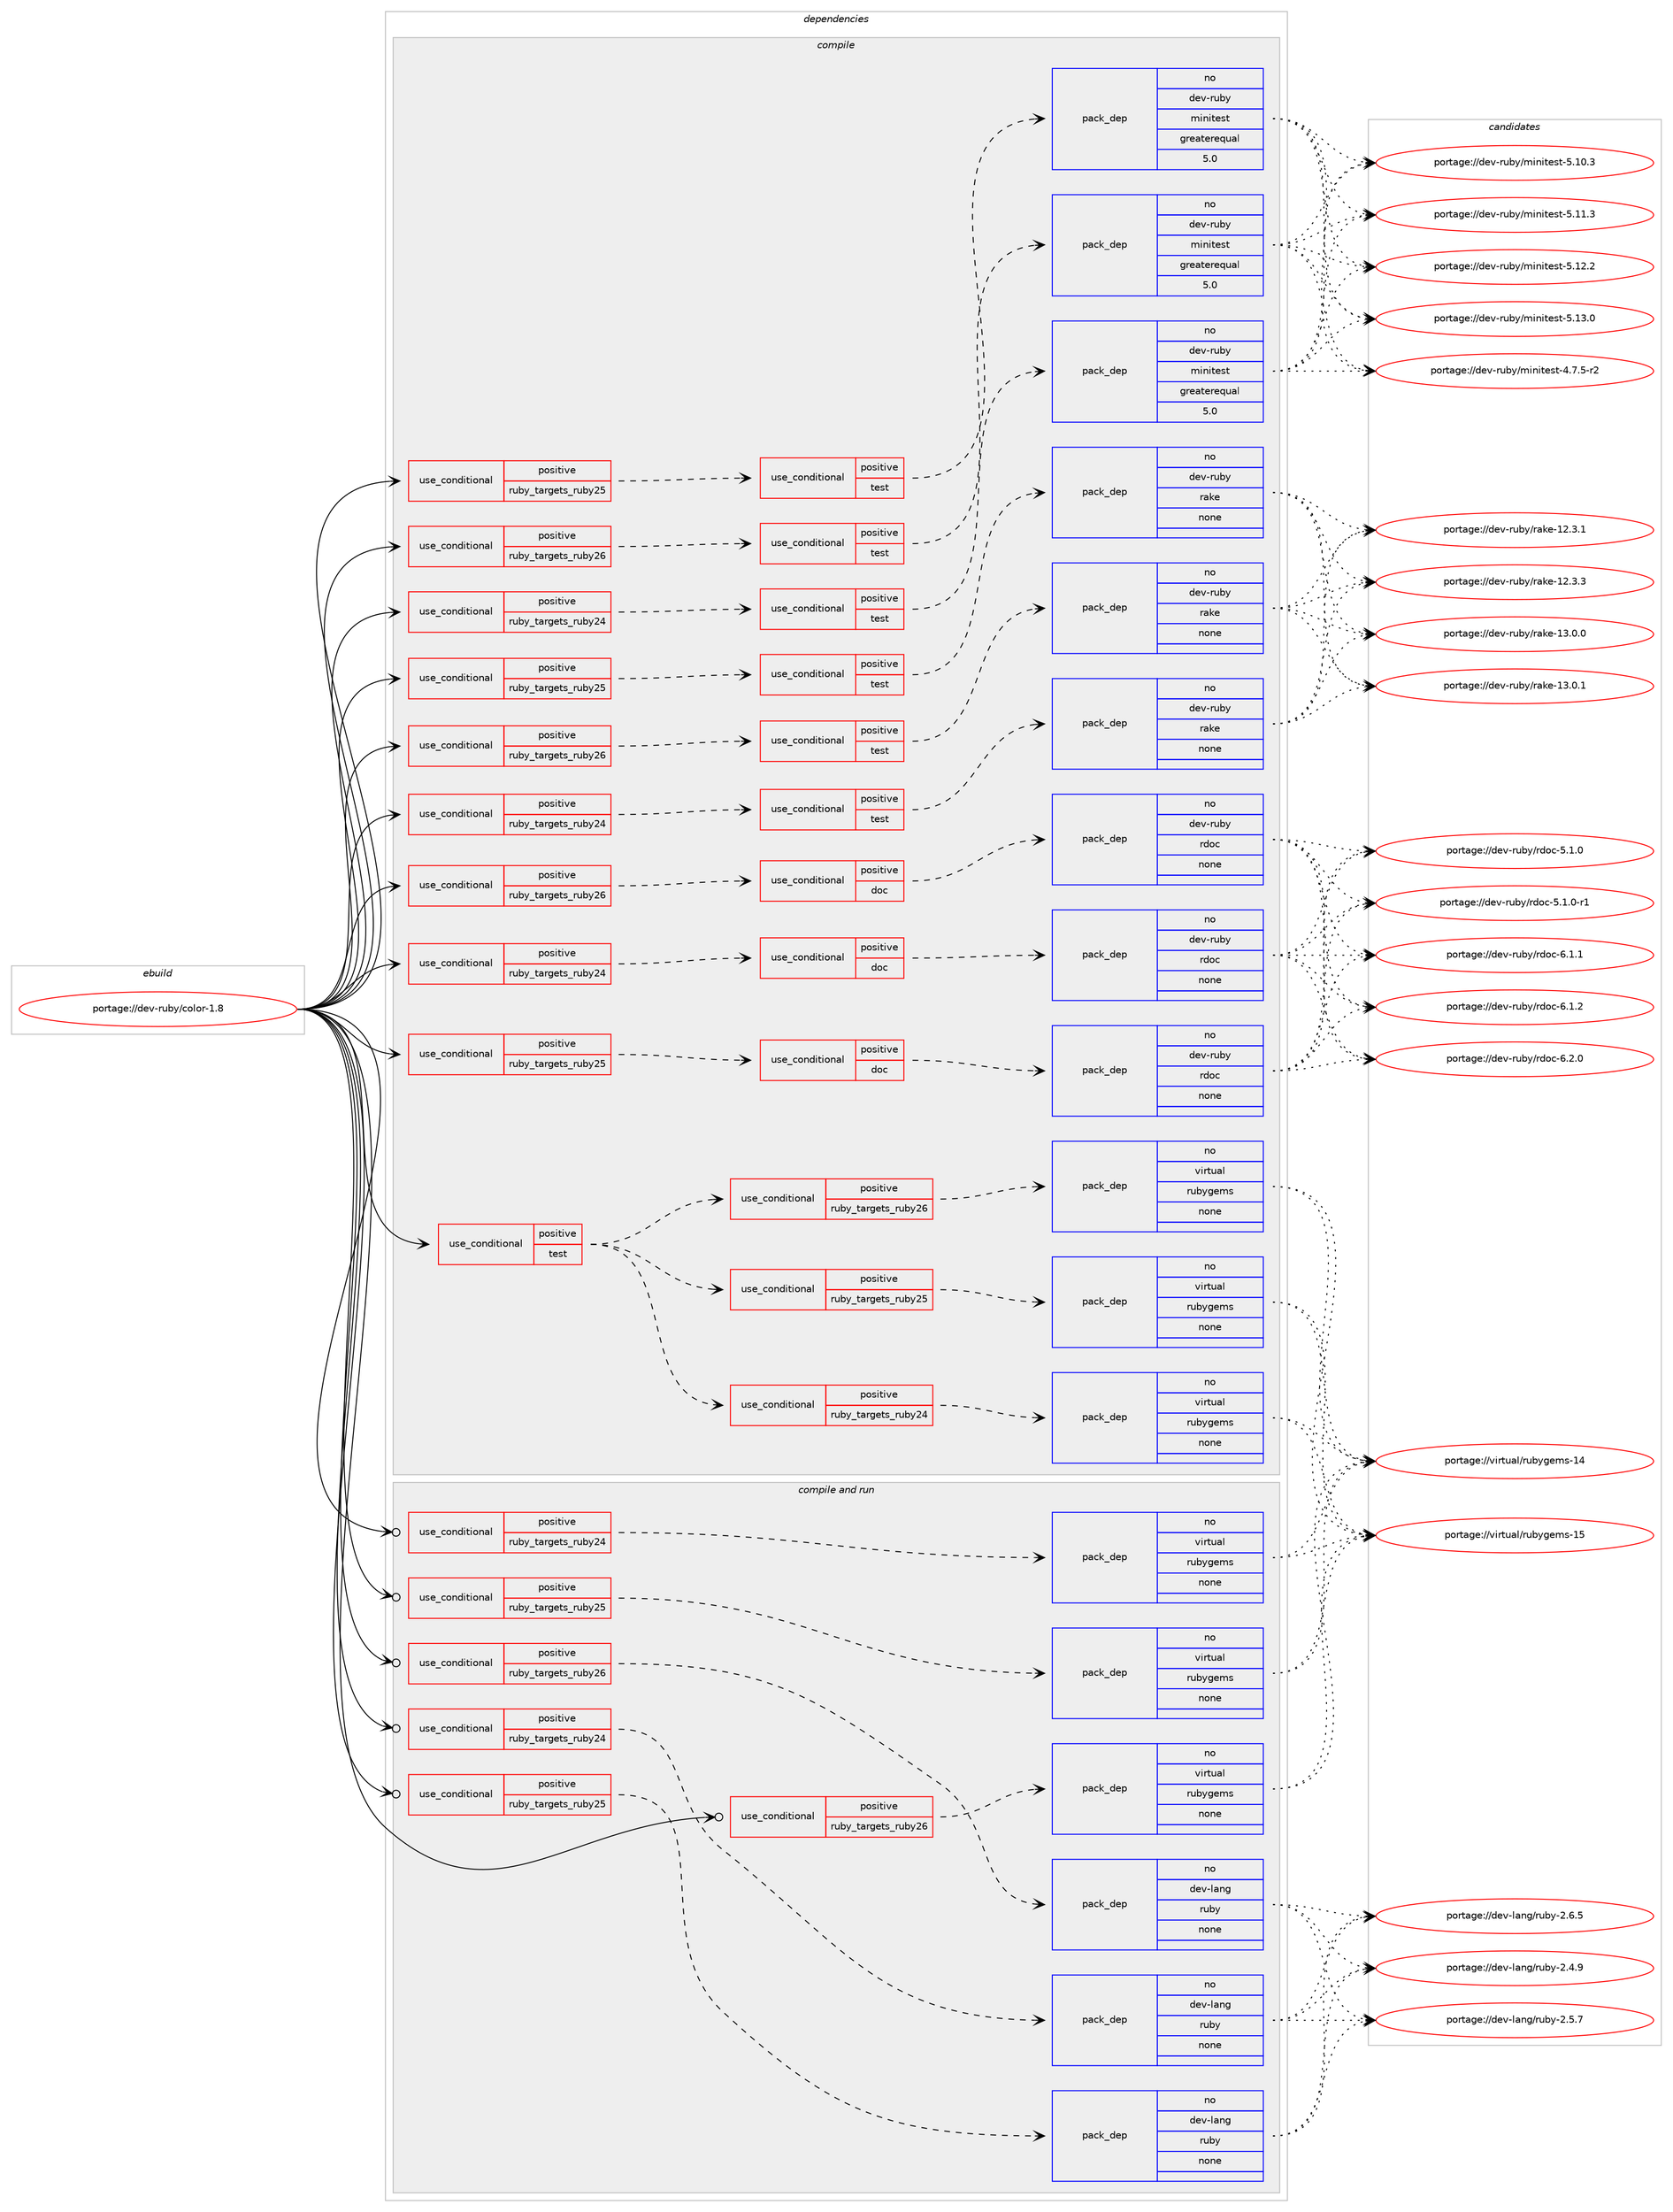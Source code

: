 digraph prolog {

# *************
# Graph options
# *************

newrank=true;
concentrate=true;
compound=true;
graph [rankdir=LR,fontname=Helvetica,fontsize=10,ranksep=1.5];#, ranksep=2.5, nodesep=0.2];
edge  [arrowhead=vee];
node  [fontname=Helvetica,fontsize=10];

# **********
# The ebuild
# **********

subgraph cluster_leftcol {
color=gray;
rank=same;
label=<<i>ebuild</i>>;
id [label="portage://dev-ruby/color-1.8", color=red, width=4, href="../dev-ruby/color-1.8.svg"];
}

# ****************
# The dependencies
# ****************

subgraph cluster_midcol {
color=gray;
label=<<i>dependencies</i>>;
subgraph cluster_compile {
fillcolor="#eeeeee";
style=filled;
label=<<i>compile</i>>;
subgraph cond49602 {
dependency216382 [label=<<TABLE BORDER="0" CELLBORDER="1" CELLSPACING="0" CELLPADDING="4"><TR><TD ROWSPAN="3" CELLPADDING="10">use_conditional</TD></TR><TR><TD>positive</TD></TR><TR><TD>ruby_targets_ruby24</TD></TR></TABLE>>, shape=none, color=red];
subgraph cond49603 {
dependency216383 [label=<<TABLE BORDER="0" CELLBORDER="1" CELLSPACING="0" CELLPADDING="4"><TR><TD ROWSPAN="3" CELLPADDING="10">use_conditional</TD></TR><TR><TD>positive</TD></TR><TR><TD>doc</TD></TR></TABLE>>, shape=none, color=red];
subgraph pack163289 {
dependency216384 [label=<<TABLE BORDER="0" CELLBORDER="1" CELLSPACING="0" CELLPADDING="4" WIDTH="220"><TR><TD ROWSPAN="6" CELLPADDING="30">pack_dep</TD></TR><TR><TD WIDTH="110">no</TD></TR><TR><TD>dev-ruby</TD></TR><TR><TD>rdoc</TD></TR><TR><TD>none</TD></TR><TR><TD></TD></TR></TABLE>>, shape=none, color=blue];
}
dependency216383:e -> dependency216384:w [weight=20,style="dashed",arrowhead="vee"];
}
dependency216382:e -> dependency216383:w [weight=20,style="dashed",arrowhead="vee"];
}
id:e -> dependency216382:w [weight=20,style="solid",arrowhead="vee"];
subgraph cond49604 {
dependency216385 [label=<<TABLE BORDER="0" CELLBORDER="1" CELLSPACING="0" CELLPADDING="4"><TR><TD ROWSPAN="3" CELLPADDING="10">use_conditional</TD></TR><TR><TD>positive</TD></TR><TR><TD>ruby_targets_ruby24</TD></TR></TABLE>>, shape=none, color=red];
subgraph cond49605 {
dependency216386 [label=<<TABLE BORDER="0" CELLBORDER="1" CELLSPACING="0" CELLPADDING="4"><TR><TD ROWSPAN="3" CELLPADDING="10">use_conditional</TD></TR><TR><TD>positive</TD></TR><TR><TD>test</TD></TR></TABLE>>, shape=none, color=red];
subgraph pack163290 {
dependency216387 [label=<<TABLE BORDER="0" CELLBORDER="1" CELLSPACING="0" CELLPADDING="4" WIDTH="220"><TR><TD ROWSPAN="6" CELLPADDING="30">pack_dep</TD></TR><TR><TD WIDTH="110">no</TD></TR><TR><TD>dev-ruby</TD></TR><TR><TD>minitest</TD></TR><TR><TD>greaterequal</TD></TR><TR><TD>5.0</TD></TR></TABLE>>, shape=none, color=blue];
}
dependency216386:e -> dependency216387:w [weight=20,style="dashed",arrowhead="vee"];
}
dependency216385:e -> dependency216386:w [weight=20,style="dashed",arrowhead="vee"];
}
id:e -> dependency216385:w [weight=20,style="solid",arrowhead="vee"];
subgraph cond49606 {
dependency216388 [label=<<TABLE BORDER="0" CELLBORDER="1" CELLSPACING="0" CELLPADDING="4"><TR><TD ROWSPAN="3" CELLPADDING="10">use_conditional</TD></TR><TR><TD>positive</TD></TR><TR><TD>ruby_targets_ruby24</TD></TR></TABLE>>, shape=none, color=red];
subgraph cond49607 {
dependency216389 [label=<<TABLE BORDER="0" CELLBORDER="1" CELLSPACING="0" CELLPADDING="4"><TR><TD ROWSPAN="3" CELLPADDING="10">use_conditional</TD></TR><TR><TD>positive</TD></TR><TR><TD>test</TD></TR></TABLE>>, shape=none, color=red];
subgraph pack163291 {
dependency216390 [label=<<TABLE BORDER="0" CELLBORDER="1" CELLSPACING="0" CELLPADDING="4" WIDTH="220"><TR><TD ROWSPAN="6" CELLPADDING="30">pack_dep</TD></TR><TR><TD WIDTH="110">no</TD></TR><TR><TD>dev-ruby</TD></TR><TR><TD>rake</TD></TR><TR><TD>none</TD></TR><TR><TD></TD></TR></TABLE>>, shape=none, color=blue];
}
dependency216389:e -> dependency216390:w [weight=20,style="dashed",arrowhead="vee"];
}
dependency216388:e -> dependency216389:w [weight=20,style="dashed",arrowhead="vee"];
}
id:e -> dependency216388:w [weight=20,style="solid",arrowhead="vee"];
subgraph cond49608 {
dependency216391 [label=<<TABLE BORDER="0" CELLBORDER="1" CELLSPACING="0" CELLPADDING="4"><TR><TD ROWSPAN="3" CELLPADDING="10">use_conditional</TD></TR><TR><TD>positive</TD></TR><TR><TD>ruby_targets_ruby25</TD></TR></TABLE>>, shape=none, color=red];
subgraph cond49609 {
dependency216392 [label=<<TABLE BORDER="0" CELLBORDER="1" CELLSPACING="0" CELLPADDING="4"><TR><TD ROWSPAN="3" CELLPADDING="10">use_conditional</TD></TR><TR><TD>positive</TD></TR><TR><TD>doc</TD></TR></TABLE>>, shape=none, color=red];
subgraph pack163292 {
dependency216393 [label=<<TABLE BORDER="0" CELLBORDER="1" CELLSPACING="0" CELLPADDING="4" WIDTH="220"><TR><TD ROWSPAN="6" CELLPADDING="30">pack_dep</TD></TR><TR><TD WIDTH="110">no</TD></TR><TR><TD>dev-ruby</TD></TR><TR><TD>rdoc</TD></TR><TR><TD>none</TD></TR><TR><TD></TD></TR></TABLE>>, shape=none, color=blue];
}
dependency216392:e -> dependency216393:w [weight=20,style="dashed",arrowhead="vee"];
}
dependency216391:e -> dependency216392:w [weight=20,style="dashed",arrowhead="vee"];
}
id:e -> dependency216391:w [weight=20,style="solid",arrowhead="vee"];
subgraph cond49610 {
dependency216394 [label=<<TABLE BORDER="0" CELLBORDER="1" CELLSPACING="0" CELLPADDING="4"><TR><TD ROWSPAN="3" CELLPADDING="10">use_conditional</TD></TR><TR><TD>positive</TD></TR><TR><TD>ruby_targets_ruby25</TD></TR></TABLE>>, shape=none, color=red];
subgraph cond49611 {
dependency216395 [label=<<TABLE BORDER="0" CELLBORDER="1" CELLSPACING="0" CELLPADDING="4"><TR><TD ROWSPAN="3" CELLPADDING="10">use_conditional</TD></TR><TR><TD>positive</TD></TR><TR><TD>test</TD></TR></TABLE>>, shape=none, color=red];
subgraph pack163293 {
dependency216396 [label=<<TABLE BORDER="0" CELLBORDER="1" CELLSPACING="0" CELLPADDING="4" WIDTH="220"><TR><TD ROWSPAN="6" CELLPADDING="30">pack_dep</TD></TR><TR><TD WIDTH="110">no</TD></TR><TR><TD>dev-ruby</TD></TR><TR><TD>minitest</TD></TR><TR><TD>greaterequal</TD></TR><TR><TD>5.0</TD></TR></TABLE>>, shape=none, color=blue];
}
dependency216395:e -> dependency216396:w [weight=20,style="dashed",arrowhead="vee"];
}
dependency216394:e -> dependency216395:w [weight=20,style="dashed",arrowhead="vee"];
}
id:e -> dependency216394:w [weight=20,style="solid",arrowhead="vee"];
subgraph cond49612 {
dependency216397 [label=<<TABLE BORDER="0" CELLBORDER="1" CELLSPACING="0" CELLPADDING="4"><TR><TD ROWSPAN="3" CELLPADDING="10">use_conditional</TD></TR><TR><TD>positive</TD></TR><TR><TD>ruby_targets_ruby25</TD></TR></TABLE>>, shape=none, color=red];
subgraph cond49613 {
dependency216398 [label=<<TABLE BORDER="0" CELLBORDER="1" CELLSPACING="0" CELLPADDING="4"><TR><TD ROWSPAN="3" CELLPADDING="10">use_conditional</TD></TR><TR><TD>positive</TD></TR><TR><TD>test</TD></TR></TABLE>>, shape=none, color=red];
subgraph pack163294 {
dependency216399 [label=<<TABLE BORDER="0" CELLBORDER="1" CELLSPACING="0" CELLPADDING="4" WIDTH="220"><TR><TD ROWSPAN="6" CELLPADDING="30">pack_dep</TD></TR><TR><TD WIDTH="110">no</TD></TR><TR><TD>dev-ruby</TD></TR><TR><TD>rake</TD></TR><TR><TD>none</TD></TR><TR><TD></TD></TR></TABLE>>, shape=none, color=blue];
}
dependency216398:e -> dependency216399:w [weight=20,style="dashed",arrowhead="vee"];
}
dependency216397:e -> dependency216398:w [weight=20,style="dashed",arrowhead="vee"];
}
id:e -> dependency216397:w [weight=20,style="solid",arrowhead="vee"];
subgraph cond49614 {
dependency216400 [label=<<TABLE BORDER="0" CELLBORDER="1" CELLSPACING="0" CELLPADDING="4"><TR><TD ROWSPAN="3" CELLPADDING="10">use_conditional</TD></TR><TR><TD>positive</TD></TR><TR><TD>ruby_targets_ruby26</TD></TR></TABLE>>, shape=none, color=red];
subgraph cond49615 {
dependency216401 [label=<<TABLE BORDER="0" CELLBORDER="1" CELLSPACING="0" CELLPADDING="4"><TR><TD ROWSPAN="3" CELLPADDING="10">use_conditional</TD></TR><TR><TD>positive</TD></TR><TR><TD>doc</TD></TR></TABLE>>, shape=none, color=red];
subgraph pack163295 {
dependency216402 [label=<<TABLE BORDER="0" CELLBORDER="1" CELLSPACING="0" CELLPADDING="4" WIDTH="220"><TR><TD ROWSPAN="6" CELLPADDING="30">pack_dep</TD></TR><TR><TD WIDTH="110">no</TD></TR><TR><TD>dev-ruby</TD></TR><TR><TD>rdoc</TD></TR><TR><TD>none</TD></TR><TR><TD></TD></TR></TABLE>>, shape=none, color=blue];
}
dependency216401:e -> dependency216402:w [weight=20,style="dashed",arrowhead="vee"];
}
dependency216400:e -> dependency216401:w [weight=20,style="dashed",arrowhead="vee"];
}
id:e -> dependency216400:w [weight=20,style="solid",arrowhead="vee"];
subgraph cond49616 {
dependency216403 [label=<<TABLE BORDER="0" CELLBORDER="1" CELLSPACING="0" CELLPADDING="4"><TR><TD ROWSPAN="3" CELLPADDING="10">use_conditional</TD></TR><TR><TD>positive</TD></TR><TR><TD>ruby_targets_ruby26</TD></TR></TABLE>>, shape=none, color=red];
subgraph cond49617 {
dependency216404 [label=<<TABLE BORDER="0" CELLBORDER="1" CELLSPACING="0" CELLPADDING="4"><TR><TD ROWSPAN="3" CELLPADDING="10">use_conditional</TD></TR><TR><TD>positive</TD></TR><TR><TD>test</TD></TR></TABLE>>, shape=none, color=red];
subgraph pack163296 {
dependency216405 [label=<<TABLE BORDER="0" CELLBORDER="1" CELLSPACING="0" CELLPADDING="4" WIDTH="220"><TR><TD ROWSPAN="6" CELLPADDING="30">pack_dep</TD></TR><TR><TD WIDTH="110">no</TD></TR><TR><TD>dev-ruby</TD></TR><TR><TD>minitest</TD></TR><TR><TD>greaterequal</TD></TR><TR><TD>5.0</TD></TR></TABLE>>, shape=none, color=blue];
}
dependency216404:e -> dependency216405:w [weight=20,style="dashed",arrowhead="vee"];
}
dependency216403:e -> dependency216404:w [weight=20,style="dashed",arrowhead="vee"];
}
id:e -> dependency216403:w [weight=20,style="solid",arrowhead="vee"];
subgraph cond49618 {
dependency216406 [label=<<TABLE BORDER="0" CELLBORDER="1" CELLSPACING="0" CELLPADDING="4"><TR><TD ROWSPAN="3" CELLPADDING="10">use_conditional</TD></TR><TR><TD>positive</TD></TR><TR><TD>ruby_targets_ruby26</TD></TR></TABLE>>, shape=none, color=red];
subgraph cond49619 {
dependency216407 [label=<<TABLE BORDER="0" CELLBORDER="1" CELLSPACING="0" CELLPADDING="4"><TR><TD ROWSPAN="3" CELLPADDING="10">use_conditional</TD></TR><TR><TD>positive</TD></TR><TR><TD>test</TD></TR></TABLE>>, shape=none, color=red];
subgraph pack163297 {
dependency216408 [label=<<TABLE BORDER="0" CELLBORDER="1" CELLSPACING="0" CELLPADDING="4" WIDTH="220"><TR><TD ROWSPAN="6" CELLPADDING="30">pack_dep</TD></TR><TR><TD WIDTH="110">no</TD></TR><TR><TD>dev-ruby</TD></TR><TR><TD>rake</TD></TR><TR><TD>none</TD></TR><TR><TD></TD></TR></TABLE>>, shape=none, color=blue];
}
dependency216407:e -> dependency216408:w [weight=20,style="dashed",arrowhead="vee"];
}
dependency216406:e -> dependency216407:w [weight=20,style="dashed",arrowhead="vee"];
}
id:e -> dependency216406:w [weight=20,style="solid",arrowhead="vee"];
subgraph cond49620 {
dependency216409 [label=<<TABLE BORDER="0" CELLBORDER="1" CELLSPACING="0" CELLPADDING="4"><TR><TD ROWSPAN="3" CELLPADDING="10">use_conditional</TD></TR><TR><TD>positive</TD></TR><TR><TD>test</TD></TR></TABLE>>, shape=none, color=red];
subgraph cond49621 {
dependency216410 [label=<<TABLE BORDER="0" CELLBORDER="1" CELLSPACING="0" CELLPADDING="4"><TR><TD ROWSPAN="3" CELLPADDING="10">use_conditional</TD></TR><TR><TD>positive</TD></TR><TR><TD>ruby_targets_ruby24</TD></TR></TABLE>>, shape=none, color=red];
subgraph pack163298 {
dependency216411 [label=<<TABLE BORDER="0" CELLBORDER="1" CELLSPACING="0" CELLPADDING="4" WIDTH="220"><TR><TD ROWSPAN="6" CELLPADDING="30">pack_dep</TD></TR><TR><TD WIDTH="110">no</TD></TR><TR><TD>virtual</TD></TR><TR><TD>rubygems</TD></TR><TR><TD>none</TD></TR><TR><TD></TD></TR></TABLE>>, shape=none, color=blue];
}
dependency216410:e -> dependency216411:w [weight=20,style="dashed",arrowhead="vee"];
}
dependency216409:e -> dependency216410:w [weight=20,style="dashed",arrowhead="vee"];
subgraph cond49622 {
dependency216412 [label=<<TABLE BORDER="0" CELLBORDER="1" CELLSPACING="0" CELLPADDING="4"><TR><TD ROWSPAN="3" CELLPADDING="10">use_conditional</TD></TR><TR><TD>positive</TD></TR><TR><TD>ruby_targets_ruby25</TD></TR></TABLE>>, shape=none, color=red];
subgraph pack163299 {
dependency216413 [label=<<TABLE BORDER="0" CELLBORDER="1" CELLSPACING="0" CELLPADDING="4" WIDTH="220"><TR><TD ROWSPAN="6" CELLPADDING="30">pack_dep</TD></TR><TR><TD WIDTH="110">no</TD></TR><TR><TD>virtual</TD></TR><TR><TD>rubygems</TD></TR><TR><TD>none</TD></TR><TR><TD></TD></TR></TABLE>>, shape=none, color=blue];
}
dependency216412:e -> dependency216413:w [weight=20,style="dashed",arrowhead="vee"];
}
dependency216409:e -> dependency216412:w [weight=20,style="dashed",arrowhead="vee"];
subgraph cond49623 {
dependency216414 [label=<<TABLE BORDER="0" CELLBORDER="1" CELLSPACING="0" CELLPADDING="4"><TR><TD ROWSPAN="3" CELLPADDING="10">use_conditional</TD></TR><TR><TD>positive</TD></TR><TR><TD>ruby_targets_ruby26</TD></TR></TABLE>>, shape=none, color=red];
subgraph pack163300 {
dependency216415 [label=<<TABLE BORDER="0" CELLBORDER="1" CELLSPACING="0" CELLPADDING="4" WIDTH="220"><TR><TD ROWSPAN="6" CELLPADDING="30">pack_dep</TD></TR><TR><TD WIDTH="110">no</TD></TR><TR><TD>virtual</TD></TR><TR><TD>rubygems</TD></TR><TR><TD>none</TD></TR><TR><TD></TD></TR></TABLE>>, shape=none, color=blue];
}
dependency216414:e -> dependency216415:w [weight=20,style="dashed",arrowhead="vee"];
}
dependency216409:e -> dependency216414:w [weight=20,style="dashed",arrowhead="vee"];
}
id:e -> dependency216409:w [weight=20,style="solid",arrowhead="vee"];
}
subgraph cluster_compileandrun {
fillcolor="#eeeeee";
style=filled;
label=<<i>compile and run</i>>;
subgraph cond49624 {
dependency216416 [label=<<TABLE BORDER="0" CELLBORDER="1" CELLSPACING="0" CELLPADDING="4"><TR><TD ROWSPAN="3" CELLPADDING="10">use_conditional</TD></TR><TR><TD>positive</TD></TR><TR><TD>ruby_targets_ruby24</TD></TR></TABLE>>, shape=none, color=red];
subgraph pack163301 {
dependency216417 [label=<<TABLE BORDER="0" CELLBORDER="1" CELLSPACING="0" CELLPADDING="4" WIDTH="220"><TR><TD ROWSPAN="6" CELLPADDING="30">pack_dep</TD></TR><TR><TD WIDTH="110">no</TD></TR><TR><TD>dev-lang</TD></TR><TR><TD>ruby</TD></TR><TR><TD>none</TD></TR><TR><TD></TD></TR></TABLE>>, shape=none, color=blue];
}
dependency216416:e -> dependency216417:w [weight=20,style="dashed",arrowhead="vee"];
}
id:e -> dependency216416:w [weight=20,style="solid",arrowhead="odotvee"];
subgraph cond49625 {
dependency216418 [label=<<TABLE BORDER="0" CELLBORDER="1" CELLSPACING="0" CELLPADDING="4"><TR><TD ROWSPAN="3" CELLPADDING="10">use_conditional</TD></TR><TR><TD>positive</TD></TR><TR><TD>ruby_targets_ruby24</TD></TR></TABLE>>, shape=none, color=red];
subgraph pack163302 {
dependency216419 [label=<<TABLE BORDER="0" CELLBORDER="1" CELLSPACING="0" CELLPADDING="4" WIDTH="220"><TR><TD ROWSPAN="6" CELLPADDING="30">pack_dep</TD></TR><TR><TD WIDTH="110">no</TD></TR><TR><TD>virtual</TD></TR><TR><TD>rubygems</TD></TR><TR><TD>none</TD></TR><TR><TD></TD></TR></TABLE>>, shape=none, color=blue];
}
dependency216418:e -> dependency216419:w [weight=20,style="dashed",arrowhead="vee"];
}
id:e -> dependency216418:w [weight=20,style="solid",arrowhead="odotvee"];
subgraph cond49626 {
dependency216420 [label=<<TABLE BORDER="0" CELLBORDER="1" CELLSPACING="0" CELLPADDING="4"><TR><TD ROWSPAN="3" CELLPADDING="10">use_conditional</TD></TR><TR><TD>positive</TD></TR><TR><TD>ruby_targets_ruby25</TD></TR></TABLE>>, shape=none, color=red];
subgraph pack163303 {
dependency216421 [label=<<TABLE BORDER="0" CELLBORDER="1" CELLSPACING="0" CELLPADDING="4" WIDTH="220"><TR><TD ROWSPAN="6" CELLPADDING="30">pack_dep</TD></TR><TR><TD WIDTH="110">no</TD></TR><TR><TD>dev-lang</TD></TR><TR><TD>ruby</TD></TR><TR><TD>none</TD></TR><TR><TD></TD></TR></TABLE>>, shape=none, color=blue];
}
dependency216420:e -> dependency216421:w [weight=20,style="dashed",arrowhead="vee"];
}
id:e -> dependency216420:w [weight=20,style="solid",arrowhead="odotvee"];
subgraph cond49627 {
dependency216422 [label=<<TABLE BORDER="0" CELLBORDER="1" CELLSPACING="0" CELLPADDING="4"><TR><TD ROWSPAN="3" CELLPADDING="10">use_conditional</TD></TR><TR><TD>positive</TD></TR><TR><TD>ruby_targets_ruby25</TD></TR></TABLE>>, shape=none, color=red];
subgraph pack163304 {
dependency216423 [label=<<TABLE BORDER="0" CELLBORDER="1" CELLSPACING="0" CELLPADDING="4" WIDTH="220"><TR><TD ROWSPAN="6" CELLPADDING="30">pack_dep</TD></TR><TR><TD WIDTH="110">no</TD></TR><TR><TD>virtual</TD></TR><TR><TD>rubygems</TD></TR><TR><TD>none</TD></TR><TR><TD></TD></TR></TABLE>>, shape=none, color=blue];
}
dependency216422:e -> dependency216423:w [weight=20,style="dashed",arrowhead="vee"];
}
id:e -> dependency216422:w [weight=20,style="solid",arrowhead="odotvee"];
subgraph cond49628 {
dependency216424 [label=<<TABLE BORDER="0" CELLBORDER="1" CELLSPACING="0" CELLPADDING="4"><TR><TD ROWSPAN="3" CELLPADDING="10">use_conditional</TD></TR><TR><TD>positive</TD></TR><TR><TD>ruby_targets_ruby26</TD></TR></TABLE>>, shape=none, color=red];
subgraph pack163305 {
dependency216425 [label=<<TABLE BORDER="0" CELLBORDER="1" CELLSPACING="0" CELLPADDING="4" WIDTH="220"><TR><TD ROWSPAN="6" CELLPADDING="30">pack_dep</TD></TR><TR><TD WIDTH="110">no</TD></TR><TR><TD>dev-lang</TD></TR><TR><TD>ruby</TD></TR><TR><TD>none</TD></TR><TR><TD></TD></TR></TABLE>>, shape=none, color=blue];
}
dependency216424:e -> dependency216425:w [weight=20,style="dashed",arrowhead="vee"];
}
id:e -> dependency216424:w [weight=20,style="solid",arrowhead="odotvee"];
subgraph cond49629 {
dependency216426 [label=<<TABLE BORDER="0" CELLBORDER="1" CELLSPACING="0" CELLPADDING="4"><TR><TD ROWSPAN="3" CELLPADDING="10">use_conditional</TD></TR><TR><TD>positive</TD></TR><TR><TD>ruby_targets_ruby26</TD></TR></TABLE>>, shape=none, color=red];
subgraph pack163306 {
dependency216427 [label=<<TABLE BORDER="0" CELLBORDER="1" CELLSPACING="0" CELLPADDING="4" WIDTH="220"><TR><TD ROWSPAN="6" CELLPADDING="30">pack_dep</TD></TR><TR><TD WIDTH="110">no</TD></TR><TR><TD>virtual</TD></TR><TR><TD>rubygems</TD></TR><TR><TD>none</TD></TR><TR><TD></TD></TR></TABLE>>, shape=none, color=blue];
}
dependency216426:e -> dependency216427:w [weight=20,style="dashed",arrowhead="vee"];
}
id:e -> dependency216426:w [weight=20,style="solid",arrowhead="odotvee"];
}
subgraph cluster_run {
fillcolor="#eeeeee";
style=filled;
label=<<i>run</i>>;
}
}

# **************
# The candidates
# **************

subgraph cluster_choices {
rank=same;
color=gray;
label=<<i>candidates</i>>;

subgraph choice163289 {
color=black;
nodesep=1;
choiceportage10010111845114117981214711410011199455346494648 [label="portage://dev-ruby/rdoc-5.1.0", color=red, width=4,href="../dev-ruby/rdoc-5.1.0.svg"];
choiceportage100101118451141179812147114100111994553464946484511449 [label="portage://dev-ruby/rdoc-5.1.0-r1", color=red, width=4,href="../dev-ruby/rdoc-5.1.0-r1.svg"];
choiceportage10010111845114117981214711410011199455446494649 [label="portage://dev-ruby/rdoc-6.1.1", color=red, width=4,href="../dev-ruby/rdoc-6.1.1.svg"];
choiceportage10010111845114117981214711410011199455446494650 [label="portage://dev-ruby/rdoc-6.1.2", color=red, width=4,href="../dev-ruby/rdoc-6.1.2.svg"];
choiceportage10010111845114117981214711410011199455446504648 [label="portage://dev-ruby/rdoc-6.2.0", color=red, width=4,href="../dev-ruby/rdoc-6.2.0.svg"];
dependency216384:e -> choiceportage10010111845114117981214711410011199455346494648:w [style=dotted,weight="100"];
dependency216384:e -> choiceportage100101118451141179812147114100111994553464946484511449:w [style=dotted,weight="100"];
dependency216384:e -> choiceportage10010111845114117981214711410011199455446494649:w [style=dotted,weight="100"];
dependency216384:e -> choiceportage10010111845114117981214711410011199455446494650:w [style=dotted,weight="100"];
dependency216384:e -> choiceportage10010111845114117981214711410011199455446504648:w [style=dotted,weight="100"];
}
subgraph choice163290 {
color=black;
nodesep=1;
choiceportage1001011184511411798121471091051101051161011151164552465546534511450 [label="portage://dev-ruby/minitest-4.7.5-r2", color=red, width=4,href="../dev-ruby/minitest-4.7.5-r2.svg"];
choiceportage10010111845114117981214710910511010511610111511645534649484651 [label="portage://dev-ruby/minitest-5.10.3", color=red, width=4,href="../dev-ruby/minitest-5.10.3.svg"];
choiceportage10010111845114117981214710910511010511610111511645534649494651 [label="portage://dev-ruby/minitest-5.11.3", color=red, width=4,href="../dev-ruby/minitest-5.11.3.svg"];
choiceportage10010111845114117981214710910511010511610111511645534649504650 [label="portage://dev-ruby/minitest-5.12.2", color=red, width=4,href="../dev-ruby/minitest-5.12.2.svg"];
choiceportage10010111845114117981214710910511010511610111511645534649514648 [label="portage://dev-ruby/minitest-5.13.0", color=red, width=4,href="../dev-ruby/minitest-5.13.0.svg"];
dependency216387:e -> choiceportage1001011184511411798121471091051101051161011151164552465546534511450:w [style=dotted,weight="100"];
dependency216387:e -> choiceportage10010111845114117981214710910511010511610111511645534649484651:w [style=dotted,weight="100"];
dependency216387:e -> choiceportage10010111845114117981214710910511010511610111511645534649494651:w [style=dotted,weight="100"];
dependency216387:e -> choiceportage10010111845114117981214710910511010511610111511645534649504650:w [style=dotted,weight="100"];
dependency216387:e -> choiceportage10010111845114117981214710910511010511610111511645534649514648:w [style=dotted,weight="100"];
}
subgraph choice163291 {
color=black;
nodesep=1;
choiceportage1001011184511411798121471149710710145495046514649 [label="portage://dev-ruby/rake-12.3.1", color=red, width=4,href="../dev-ruby/rake-12.3.1.svg"];
choiceportage1001011184511411798121471149710710145495046514651 [label="portage://dev-ruby/rake-12.3.3", color=red, width=4,href="../dev-ruby/rake-12.3.3.svg"];
choiceportage1001011184511411798121471149710710145495146484648 [label="portage://dev-ruby/rake-13.0.0", color=red, width=4,href="../dev-ruby/rake-13.0.0.svg"];
choiceportage1001011184511411798121471149710710145495146484649 [label="portage://dev-ruby/rake-13.0.1", color=red, width=4,href="../dev-ruby/rake-13.0.1.svg"];
dependency216390:e -> choiceportage1001011184511411798121471149710710145495046514649:w [style=dotted,weight="100"];
dependency216390:e -> choiceportage1001011184511411798121471149710710145495046514651:w [style=dotted,weight="100"];
dependency216390:e -> choiceportage1001011184511411798121471149710710145495146484648:w [style=dotted,weight="100"];
dependency216390:e -> choiceportage1001011184511411798121471149710710145495146484649:w [style=dotted,weight="100"];
}
subgraph choice163292 {
color=black;
nodesep=1;
choiceportage10010111845114117981214711410011199455346494648 [label="portage://dev-ruby/rdoc-5.1.0", color=red, width=4,href="../dev-ruby/rdoc-5.1.0.svg"];
choiceportage100101118451141179812147114100111994553464946484511449 [label="portage://dev-ruby/rdoc-5.1.0-r1", color=red, width=4,href="../dev-ruby/rdoc-5.1.0-r1.svg"];
choiceportage10010111845114117981214711410011199455446494649 [label="portage://dev-ruby/rdoc-6.1.1", color=red, width=4,href="../dev-ruby/rdoc-6.1.1.svg"];
choiceportage10010111845114117981214711410011199455446494650 [label="portage://dev-ruby/rdoc-6.1.2", color=red, width=4,href="../dev-ruby/rdoc-6.1.2.svg"];
choiceportage10010111845114117981214711410011199455446504648 [label="portage://dev-ruby/rdoc-6.2.0", color=red, width=4,href="../dev-ruby/rdoc-6.2.0.svg"];
dependency216393:e -> choiceportage10010111845114117981214711410011199455346494648:w [style=dotted,weight="100"];
dependency216393:e -> choiceportage100101118451141179812147114100111994553464946484511449:w [style=dotted,weight="100"];
dependency216393:e -> choiceportage10010111845114117981214711410011199455446494649:w [style=dotted,weight="100"];
dependency216393:e -> choiceportage10010111845114117981214711410011199455446494650:w [style=dotted,weight="100"];
dependency216393:e -> choiceportage10010111845114117981214711410011199455446504648:w [style=dotted,weight="100"];
}
subgraph choice163293 {
color=black;
nodesep=1;
choiceportage1001011184511411798121471091051101051161011151164552465546534511450 [label="portage://dev-ruby/minitest-4.7.5-r2", color=red, width=4,href="../dev-ruby/minitest-4.7.5-r2.svg"];
choiceportage10010111845114117981214710910511010511610111511645534649484651 [label="portage://dev-ruby/minitest-5.10.3", color=red, width=4,href="../dev-ruby/minitest-5.10.3.svg"];
choiceportage10010111845114117981214710910511010511610111511645534649494651 [label="portage://dev-ruby/minitest-5.11.3", color=red, width=4,href="../dev-ruby/minitest-5.11.3.svg"];
choiceportage10010111845114117981214710910511010511610111511645534649504650 [label="portage://dev-ruby/minitest-5.12.2", color=red, width=4,href="../dev-ruby/minitest-5.12.2.svg"];
choiceportage10010111845114117981214710910511010511610111511645534649514648 [label="portage://dev-ruby/minitest-5.13.0", color=red, width=4,href="../dev-ruby/minitest-5.13.0.svg"];
dependency216396:e -> choiceportage1001011184511411798121471091051101051161011151164552465546534511450:w [style=dotted,weight="100"];
dependency216396:e -> choiceportage10010111845114117981214710910511010511610111511645534649484651:w [style=dotted,weight="100"];
dependency216396:e -> choiceportage10010111845114117981214710910511010511610111511645534649494651:w [style=dotted,weight="100"];
dependency216396:e -> choiceportage10010111845114117981214710910511010511610111511645534649504650:w [style=dotted,weight="100"];
dependency216396:e -> choiceportage10010111845114117981214710910511010511610111511645534649514648:w [style=dotted,weight="100"];
}
subgraph choice163294 {
color=black;
nodesep=1;
choiceportage1001011184511411798121471149710710145495046514649 [label="portage://dev-ruby/rake-12.3.1", color=red, width=4,href="../dev-ruby/rake-12.3.1.svg"];
choiceportage1001011184511411798121471149710710145495046514651 [label="portage://dev-ruby/rake-12.3.3", color=red, width=4,href="../dev-ruby/rake-12.3.3.svg"];
choiceportage1001011184511411798121471149710710145495146484648 [label="portage://dev-ruby/rake-13.0.0", color=red, width=4,href="../dev-ruby/rake-13.0.0.svg"];
choiceportage1001011184511411798121471149710710145495146484649 [label="portage://dev-ruby/rake-13.0.1", color=red, width=4,href="../dev-ruby/rake-13.0.1.svg"];
dependency216399:e -> choiceportage1001011184511411798121471149710710145495046514649:w [style=dotted,weight="100"];
dependency216399:e -> choiceportage1001011184511411798121471149710710145495046514651:w [style=dotted,weight="100"];
dependency216399:e -> choiceportage1001011184511411798121471149710710145495146484648:w [style=dotted,weight="100"];
dependency216399:e -> choiceportage1001011184511411798121471149710710145495146484649:w [style=dotted,weight="100"];
}
subgraph choice163295 {
color=black;
nodesep=1;
choiceportage10010111845114117981214711410011199455346494648 [label="portage://dev-ruby/rdoc-5.1.0", color=red, width=4,href="../dev-ruby/rdoc-5.1.0.svg"];
choiceportage100101118451141179812147114100111994553464946484511449 [label="portage://dev-ruby/rdoc-5.1.0-r1", color=red, width=4,href="../dev-ruby/rdoc-5.1.0-r1.svg"];
choiceportage10010111845114117981214711410011199455446494649 [label="portage://dev-ruby/rdoc-6.1.1", color=red, width=4,href="../dev-ruby/rdoc-6.1.1.svg"];
choiceportage10010111845114117981214711410011199455446494650 [label="portage://dev-ruby/rdoc-6.1.2", color=red, width=4,href="../dev-ruby/rdoc-6.1.2.svg"];
choiceportage10010111845114117981214711410011199455446504648 [label="portage://dev-ruby/rdoc-6.2.0", color=red, width=4,href="../dev-ruby/rdoc-6.2.0.svg"];
dependency216402:e -> choiceportage10010111845114117981214711410011199455346494648:w [style=dotted,weight="100"];
dependency216402:e -> choiceportage100101118451141179812147114100111994553464946484511449:w [style=dotted,weight="100"];
dependency216402:e -> choiceportage10010111845114117981214711410011199455446494649:w [style=dotted,weight="100"];
dependency216402:e -> choiceportage10010111845114117981214711410011199455446494650:w [style=dotted,weight="100"];
dependency216402:e -> choiceportage10010111845114117981214711410011199455446504648:w [style=dotted,weight="100"];
}
subgraph choice163296 {
color=black;
nodesep=1;
choiceportage1001011184511411798121471091051101051161011151164552465546534511450 [label="portage://dev-ruby/minitest-4.7.5-r2", color=red, width=4,href="../dev-ruby/minitest-4.7.5-r2.svg"];
choiceportage10010111845114117981214710910511010511610111511645534649484651 [label="portage://dev-ruby/minitest-5.10.3", color=red, width=4,href="../dev-ruby/minitest-5.10.3.svg"];
choiceportage10010111845114117981214710910511010511610111511645534649494651 [label="portage://dev-ruby/minitest-5.11.3", color=red, width=4,href="../dev-ruby/minitest-5.11.3.svg"];
choiceportage10010111845114117981214710910511010511610111511645534649504650 [label="portage://dev-ruby/minitest-5.12.2", color=red, width=4,href="../dev-ruby/minitest-5.12.2.svg"];
choiceportage10010111845114117981214710910511010511610111511645534649514648 [label="portage://dev-ruby/minitest-5.13.0", color=red, width=4,href="../dev-ruby/minitest-5.13.0.svg"];
dependency216405:e -> choiceportage1001011184511411798121471091051101051161011151164552465546534511450:w [style=dotted,weight="100"];
dependency216405:e -> choiceportage10010111845114117981214710910511010511610111511645534649484651:w [style=dotted,weight="100"];
dependency216405:e -> choiceportage10010111845114117981214710910511010511610111511645534649494651:w [style=dotted,weight="100"];
dependency216405:e -> choiceportage10010111845114117981214710910511010511610111511645534649504650:w [style=dotted,weight="100"];
dependency216405:e -> choiceportage10010111845114117981214710910511010511610111511645534649514648:w [style=dotted,weight="100"];
}
subgraph choice163297 {
color=black;
nodesep=1;
choiceportage1001011184511411798121471149710710145495046514649 [label="portage://dev-ruby/rake-12.3.1", color=red, width=4,href="../dev-ruby/rake-12.3.1.svg"];
choiceportage1001011184511411798121471149710710145495046514651 [label="portage://dev-ruby/rake-12.3.3", color=red, width=4,href="../dev-ruby/rake-12.3.3.svg"];
choiceportage1001011184511411798121471149710710145495146484648 [label="portage://dev-ruby/rake-13.0.0", color=red, width=4,href="../dev-ruby/rake-13.0.0.svg"];
choiceportage1001011184511411798121471149710710145495146484649 [label="portage://dev-ruby/rake-13.0.1", color=red, width=4,href="../dev-ruby/rake-13.0.1.svg"];
dependency216408:e -> choiceportage1001011184511411798121471149710710145495046514649:w [style=dotted,weight="100"];
dependency216408:e -> choiceportage1001011184511411798121471149710710145495046514651:w [style=dotted,weight="100"];
dependency216408:e -> choiceportage1001011184511411798121471149710710145495146484648:w [style=dotted,weight="100"];
dependency216408:e -> choiceportage1001011184511411798121471149710710145495146484649:w [style=dotted,weight="100"];
}
subgraph choice163298 {
color=black;
nodesep=1;
choiceportage118105114116117971084711411798121103101109115454952 [label="portage://virtual/rubygems-14", color=red, width=4,href="../virtual/rubygems-14.svg"];
choiceportage118105114116117971084711411798121103101109115454953 [label="portage://virtual/rubygems-15", color=red, width=4,href="../virtual/rubygems-15.svg"];
dependency216411:e -> choiceportage118105114116117971084711411798121103101109115454952:w [style=dotted,weight="100"];
dependency216411:e -> choiceportage118105114116117971084711411798121103101109115454953:w [style=dotted,weight="100"];
}
subgraph choice163299 {
color=black;
nodesep=1;
choiceportage118105114116117971084711411798121103101109115454952 [label="portage://virtual/rubygems-14", color=red, width=4,href="../virtual/rubygems-14.svg"];
choiceportage118105114116117971084711411798121103101109115454953 [label="portage://virtual/rubygems-15", color=red, width=4,href="../virtual/rubygems-15.svg"];
dependency216413:e -> choiceportage118105114116117971084711411798121103101109115454952:w [style=dotted,weight="100"];
dependency216413:e -> choiceportage118105114116117971084711411798121103101109115454953:w [style=dotted,weight="100"];
}
subgraph choice163300 {
color=black;
nodesep=1;
choiceportage118105114116117971084711411798121103101109115454952 [label="portage://virtual/rubygems-14", color=red, width=4,href="../virtual/rubygems-14.svg"];
choiceportage118105114116117971084711411798121103101109115454953 [label="portage://virtual/rubygems-15", color=red, width=4,href="../virtual/rubygems-15.svg"];
dependency216415:e -> choiceportage118105114116117971084711411798121103101109115454952:w [style=dotted,weight="100"];
dependency216415:e -> choiceportage118105114116117971084711411798121103101109115454953:w [style=dotted,weight="100"];
}
subgraph choice163301 {
color=black;
nodesep=1;
choiceportage10010111845108971101034711411798121455046524657 [label="portage://dev-lang/ruby-2.4.9", color=red, width=4,href="../dev-lang/ruby-2.4.9.svg"];
choiceportage10010111845108971101034711411798121455046534655 [label="portage://dev-lang/ruby-2.5.7", color=red, width=4,href="../dev-lang/ruby-2.5.7.svg"];
choiceportage10010111845108971101034711411798121455046544653 [label="portage://dev-lang/ruby-2.6.5", color=red, width=4,href="../dev-lang/ruby-2.6.5.svg"];
dependency216417:e -> choiceportage10010111845108971101034711411798121455046524657:w [style=dotted,weight="100"];
dependency216417:e -> choiceportage10010111845108971101034711411798121455046534655:w [style=dotted,weight="100"];
dependency216417:e -> choiceportage10010111845108971101034711411798121455046544653:w [style=dotted,weight="100"];
}
subgraph choice163302 {
color=black;
nodesep=1;
choiceportage118105114116117971084711411798121103101109115454952 [label="portage://virtual/rubygems-14", color=red, width=4,href="../virtual/rubygems-14.svg"];
choiceportage118105114116117971084711411798121103101109115454953 [label="portage://virtual/rubygems-15", color=red, width=4,href="../virtual/rubygems-15.svg"];
dependency216419:e -> choiceportage118105114116117971084711411798121103101109115454952:w [style=dotted,weight="100"];
dependency216419:e -> choiceportage118105114116117971084711411798121103101109115454953:w [style=dotted,weight="100"];
}
subgraph choice163303 {
color=black;
nodesep=1;
choiceportage10010111845108971101034711411798121455046524657 [label="portage://dev-lang/ruby-2.4.9", color=red, width=4,href="../dev-lang/ruby-2.4.9.svg"];
choiceportage10010111845108971101034711411798121455046534655 [label="portage://dev-lang/ruby-2.5.7", color=red, width=4,href="../dev-lang/ruby-2.5.7.svg"];
choiceportage10010111845108971101034711411798121455046544653 [label="portage://dev-lang/ruby-2.6.5", color=red, width=4,href="../dev-lang/ruby-2.6.5.svg"];
dependency216421:e -> choiceportage10010111845108971101034711411798121455046524657:w [style=dotted,weight="100"];
dependency216421:e -> choiceportage10010111845108971101034711411798121455046534655:w [style=dotted,weight="100"];
dependency216421:e -> choiceportage10010111845108971101034711411798121455046544653:w [style=dotted,weight="100"];
}
subgraph choice163304 {
color=black;
nodesep=1;
choiceportage118105114116117971084711411798121103101109115454952 [label="portage://virtual/rubygems-14", color=red, width=4,href="../virtual/rubygems-14.svg"];
choiceportage118105114116117971084711411798121103101109115454953 [label="portage://virtual/rubygems-15", color=red, width=4,href="../virtual/rubygems-15.svg"];
dependency216423:e -> choiceportage118105114116117971084711411798121103101109115454952:w [style=dotted,weight="100"];
dependency216423:e -> choiceportage118105114116117971084711411798121103101109115454953:w [style=dotted,weight="100"];
}
subgraph choice163305 {
color=black;
nodesep=1;
choiceportage10010111845108971101034711411798121455046524657 [label="portage://dev-lang/ruby-2.4.9", color=red, width=4,href="../dev-lang/ruby-2.4.9.svg"];
choiceportage10010111845108971101034711411798121455046534655 [label="portage://dev-lang/ruby-2.5.7", color=red, width=4,href="../dev-lang/ruby-2.5.7.svg"];
choiceportage10010111845108971101034711411798121455046544653 [label="portage://dev-lang/ruby-2.6.5", color=red, width=4,href="../dev-lang/ruby-2.6.5.svg"];
dependency216425:e -> choiceportage10010111845108971101034711411798121455046524657:w [style=dotted,weight="100"];
dependency216425:e -> choiceportage10010111845108971101034711411798121455046534655:w [style=dotted,weight="100"];
dependency216425:e -> choiceportage10010111845108971101034711411798121455046544653:w [style=dotted,weight="100"];
}
subgraph choice163306 {
color=black;
nodesep=1;
choiceportage118105114116117971084711411798121103101109115454952 [label="portage://virtual/rubygems-14", color=red, width=4,href="../virtual/rubygems-14.svg"];
choiceportage118105114116117971084711411798121103101109115454953 [label="portage://virtual/rubygems-15", color=red, width=4,href="../virtual/rubygems-15.svg"];
dependency216427:e -> choiceportage118105114116117971084711411798121103101109115454952:w [style=dotted,weight="100"];
dependency216427:e -> choiceportage118105114116117971084711411798121103101109115454953:w [style=dotted,weight="100"];
}
}

}
